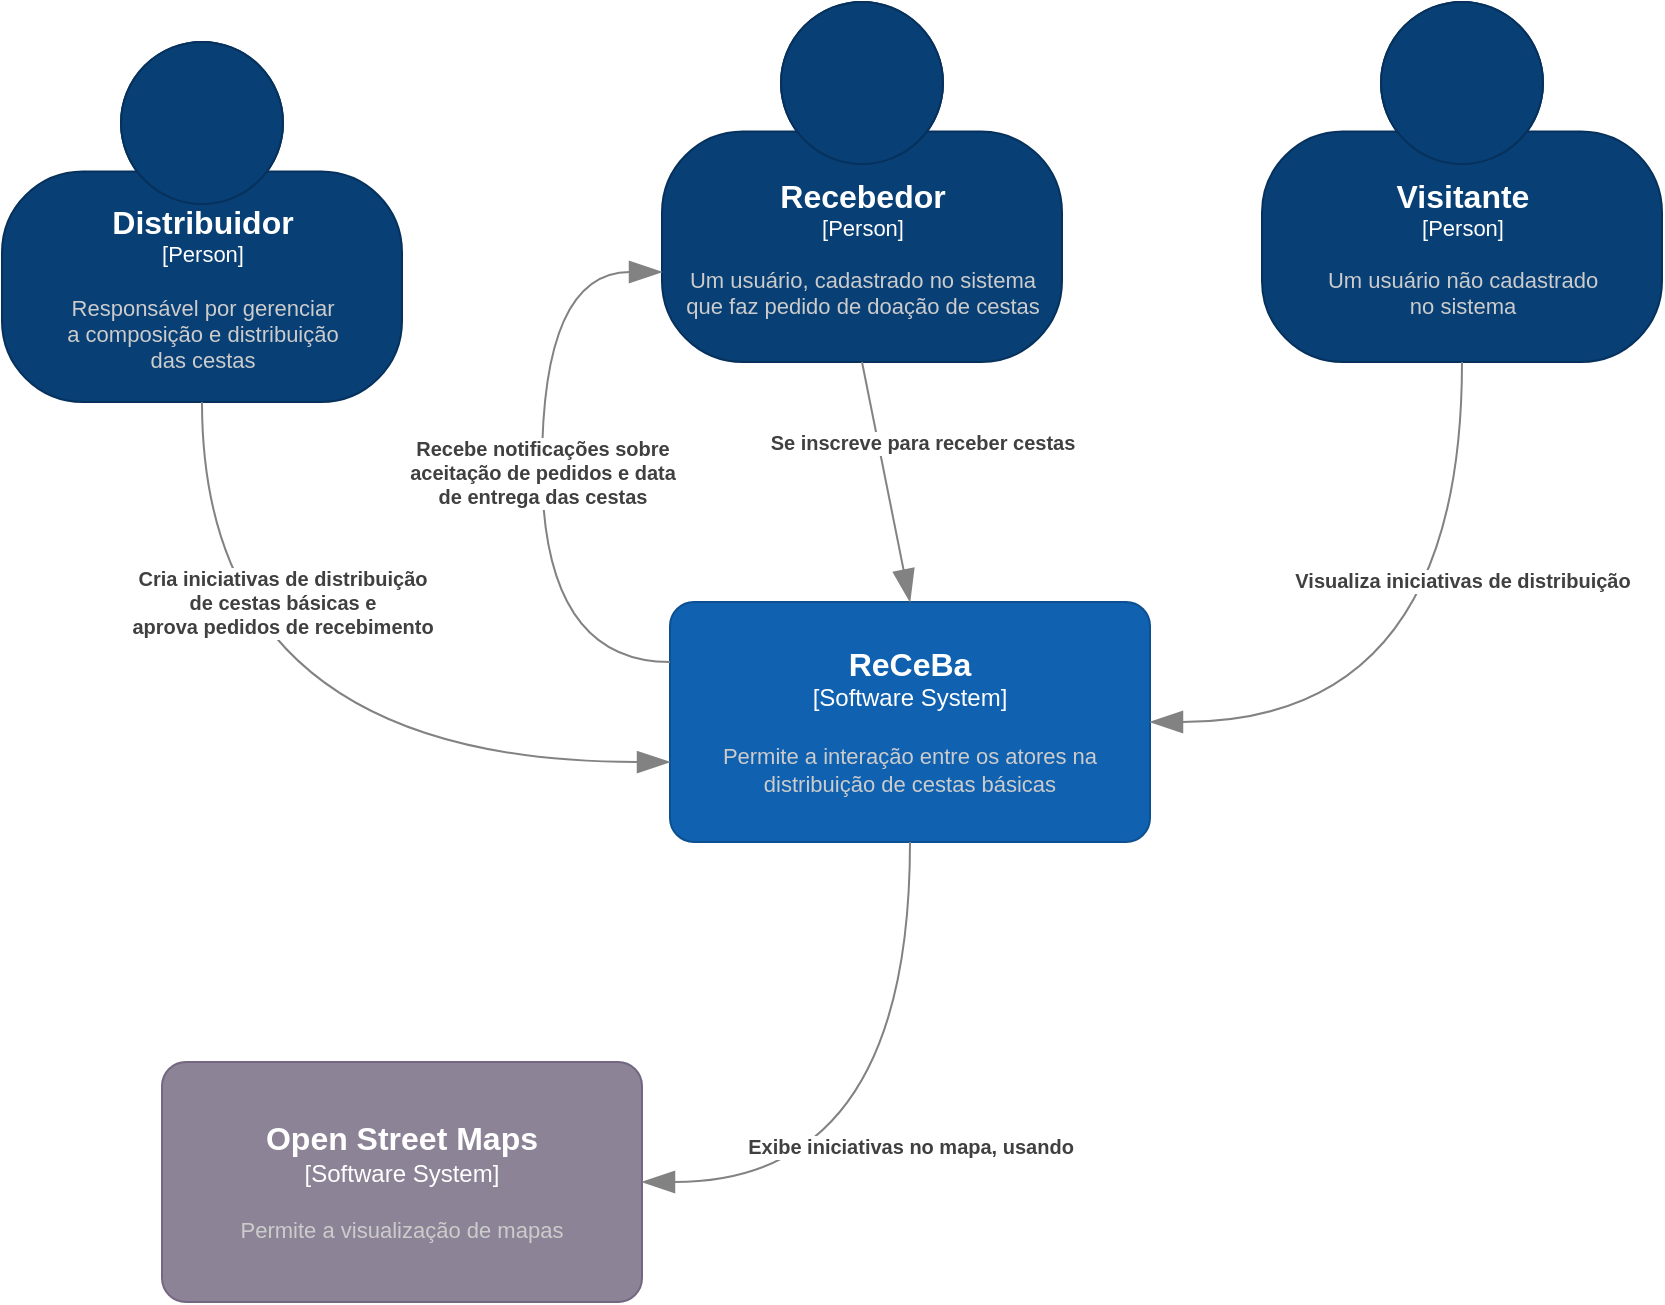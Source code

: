 <mxfile version="20.4.0" type="github"><diagram id="y-Y9gabqdXIpczS2H33h" name="Page-1"><mxGraphModel dx="1865" dy="564" grid="1" gridSize="10" guides="1" tooltips="1" connect="1" arrows="1" fold="1" page="1" pageScale="1" pageWidth="827" pageHeight="1169" math="0" shadow="0"><root><mxCell id="0"/><mxCell id="1" parent="0"/><object placeholders="1" c4Name="ReCeBa" c4Type="Software System" c4Description="Permite a interação entre os atores na distribuição de cestas básicas" label="&lt;font style=&quot;font-size: 16px&quot;&gt;&lt;b&gt;%c4Name%&lt;/b&gt;&lt;/font&gt;&lt;div&gt;[%c4Type%]&lt;/div&gt;&lt;br&gt;&lt;div&gt;&lt;font style=&quot;font-size: 11px&quot;&gt;&lt;font color=&quot;#cccccc&quot;&gt;%c4Description%&lt;/font&gt;&lt;/div&gt;" id="eDDs2N5m-C9f4of710V5-1"><mxCell style="rounded=1;whiteSpace=wrap;html=1;labelBackgroundColor=none;fillColor=#1061B0;fontColor=#ffffff;align=center;arcSize=10;strokeColor=#0D5091;metaEdit=1;resizable=0;points=[[0.25,0,0],[0.5,0,0],[0.75,0,0],[1,0.25,0],[1,0.5,0],[1,0.75,0],[0.75,1,0],[0.5,1,0],[0.25,1,0],[0,0.75,0],[0,0.5,0],[0,0.25,0]];" parent="1" vertex="1"><mxGeometry x="294" y="340" width="240" height="120" as="geometry"/></mxCell></object><object placeholders="1" c4Name="Distribuidor" c4Type="Person" c4Description="Responsável por gerenciar&#xA;a composição e distribuição&#xA;das cestas" label="&lt;font style=&quot;font-size: 16px&quot;&gt;&lt;b&gt;%c4Name%&lt;/b&gt;&lt;/font&gt;&lt;div&gt;[%c4Type%]&lt;/div&gt;&lt;br&gt;&lt;div&gt;&lt;font style=&quot;font-size: 11px&quot;&gt;&lt;font color=&quot;#cccccc&quot;&gt;%c4Description%&lt;/font&gt;&lt;/div&gt;" id="eDDs2N5m-C9f4of710V5-2"><mxCell style="html=1;fontSize=11;dashed=0;whitespace=wrap;fillColor=#083F75;strokeColor=#06315C;fontColor=#ffffff;shape=mxgraph.c4.person2;align=center;metaEdit=1;points=[[0.5,0,0],[1,0.5,0],[1,0.75,0],[0.75,1,0],[0.5,1,0],[0.25,1,0],[0,0.75,0],[0,0.5,0]];resizable=0;" parent="1" vertex="1"><mxGeometry x="-40" y="60" width="200" height="180" as="geometry"/></mxCell></object><object placeholders="1" c4Name="Recebedor" c4Type="Person" c4Description="Um usuário, cadastrado no sistema&#xA;que faz pedido de doação de cestas" label="&lt;font style=&quot;font-size: 16px&quot;&gt;&lt;b&gt;%c4Name%&lt;/b&gt;&lt;/font&gt;&lt;div&gt;[%c4Type%]&lt;/div&gt;&lt;br&gt;&lt;div&gt;&lt;font style=&quot;font-size: 11px&quot;&gt;&lt;font color=&quot;#cccccc&quot;&gt;%c4Description%&lt;/font&gt;&lt;/div&gt;" id="eDDs2N5m-C9f4of710V5-5"><mxCell style="html=1;fontSize=11;dashed=0;whitespace=wrap;fillColor=#083F75;strokeColor=#06315C;fontColor=#ffffff;shape=mxgraph.c4.person2;align=center;metaEdit=1;points=[[0.5,0,0],[1,0.5,0],[1,0.75,0],[0.75,1,0],[0.5,1,0],[0.25,1,0],[0,0.75,0],[0,0.5,0]];resizable=0;" parent="1" vertex="1"><mxGeometry x="290" y="40" width="200" height="180" as="geometry"/></mxCell></object><object placeholders="1" c4Type="Relationship" c4Description="Cria iniciativas de distribuição&#xA;de cestas básicas e &#xA;aprova pedidos de recebimento" label="&lt;div style=&quot;text-align: left&quot;&gt;&lt;div style=&quot;text-align: center&quot;&gt;&lt;b&gt;%c4Description%&lt;/b&gt;&lt;/div&gt;" id="yFWKW_v5HS4mtxNOhEi3-3"><mxCell style="endArrow=blockThin;html=1;fontSize=10;fontColor=#404040;strokeWidth=1;endFill=1;strokeColor=#828282;elbow=vertical;metaEdit=1;endSize=14;startSize=14;jumpStyle=arc;jumpSize=16;rounded=0;edgeStyle=orthogonalEdgeStyle;exitX=0.5;exitY=1;exitDx=0;exitDy=0;exitPerimeter=0;entryX=0;entryY=0.667;entryDx=0;entryDy=0;entryPerimeter=0;curved=1;" parent="1" source="eDDs2N5m-C9f4of710V5-2" target="eDDs2N5m-C9f4of710V5-1" edge="1"><mxGeometry x="-0.517" y="40" width="240" relative="1" as="geometry"><mxPoint y="440" as="sourcePoint"/><mxPoint x="240" y="440" as="targetPoint"/><mxPoint as="offset"/></mxGeometry></mxCell></object><object placeholders="1" c4Type="Relationship" c4Description="Se inscreve para receber cestas" label="&lt;div style=&quot;text-align: left&quot;&gt;&lt;div style=&quot;text-align: center&quot;&gt;&lt;b&gt;%c4Description%&lt;/b&gt;&lt;/div&gt;" id="yFWKW_v5HS4mtxNOhEi3-4"><mxCell style="endArrow=blockThin;html=1;fontSize=10;fontColor=#404040;strokeWidth=1;endFill=1;strokeColor=#828282;elbow=vertical;metaEdit=1;endSize=14;startSize=14;jumpStyle=arc;jumpSize=16;rounded=0;exitX=0.5;exitY=1;exitDx=0;exitDy=0;exitPerimeter=0;entryX=0.5;entryY=0;entryDx=0;entryDy=0;entryPerimeter=0;" parent="1" source="eDDs2N5m-C9f4of710V5-5" target="eDDs2N5m-C9f4of710V5-1" edge="1"><mxGeometry x="-0.263" y="22" width="240" relative="1" as="geometry"><mxPoint x="660" y="290" as="sourcePoint"/><mxPoint x="744" y="420.04" as="targetPoint"/><mxPoint as="offset"/></mxGeometry></mxCell></object><object placeholders="1" c4Name="Visitante" c4Type="Person" c4Description="Um usuário não cadastrado&#xA; no sistema" label="&lt;font style=&quot;font-size: 16px&quot;&gt;&lt;b&gt;%c4Name%&lt;/b&gt;&lt;/font&gt;&lt;div&gt;[%c4Type%]&lt;/div&gt;&lt;br&gt;&lt;div&gt;&lt;font style=&quot;font-size: 11px&quot;&gt;&lt;font color=&quot;#cccccc&quot;&gt;%c4Description%&lt;/font&gt;&lt;/div&gt;" id="yFWKW_v5HS4mtxNOhEi3-8"><mxCell style="html=1;fontSize=11;dashed=0;whitespace=wrap;fillColor=#083F75;strokeColor=#06315C;fontColor=#ffffff;shape=mxgraph.c4.person2;align=center;metaEdit=1;points=[[0.5,0,0],[1,0.5,0],[1,0.75,0],[0.75,1,0],[0.5,1,0],[0.25,1,0],[0,0.75,0],[0,0.5,0]];resizable=0;" parent="1" vertex="1"><mxGeometry x="590" y="40" width="200" height="180" as="geometry"/></mxCell></object><object placeholders="1" c4Type="Relationship" c4Description="Visualiza iniciativas de distribuição" label="&lt;div style=&quot;text-align: left&quot;&gt;&lt;div style=&quot;text-align: center&quot;&gt;&lt;b&gt;%c4Description%&lt;/b&gt;&lt;/div&gt;" id="yFWKW_v5HS4mtxNOhEi3-11"><mxCell style="endArrow=blockThin;html=1;fontSize=10;fontColor=#404040;strokeWidth=1;endFill=1;strokeColor=#828282;elbow=vertical;metaEdit=1;endSize=14;startSize=14;jumpStyle=arc;jumpSize=16;rounded=0;edgeStyle=orthogonalEdgeStyle;exitX=0.5;exitY=1;exitDx=0;exitDy=0;exitPerimeter=0;entryX=1;entryY=0.5;entryDx=0;entryDy=0;entryPerimeter=0;curved=1;" parent="1" source="yFWKW_v5HS4mtxNOhEi3-8" target="eDDs2N5m-C9f4of710V5-1" edge="1"><mxGeometry x="-0.345" width="240" relative="1" as="geometry"><mxPoint x="680" y="320" as="sourcePoint"/><mxPoint x="920" y="320" as="targetPoint"/><mxPoint y="-1" as="offset"/></mxGeometry></mxCell></object><object placeholders="1" c4Type="Relationship" c4Description="Recebe notificações sobre &#xA;aceitação de pedidos e data&#xA;de entrega das cestas" label="&lt;div style=&quot;text-align: left&quot;&gt;&lt;div style=&quot;text-align: center&quot;&gt;&lt;b&gt;%c4Description%&lt;/b&gt;&lt;/div&gt;" id="6pmbPQQ5R0QAC-_4h9A8-2"><mxCell style="endArrow=blockThin;html=1;fontSize=10;fontColor=#404040;strokeWidth=1;endFill=1;strokeColor=#828282;elbow=vertical;metaEdit=1;endSize=14;startSize=14;jumpStyle=arc;jumpSize=16;rounded=0;edgeStyle=orthogonalEdgeStyle;curved=1;entryX=0;entryY=0.75;entryDx=0;entryDy=0;entryPerimeter=0;exitX=0;exitY=0.25;exitDx=0;exitDy=0;exitPerimeter=0;" parent="1" source="eDDs2N5m-C9f4of710V5-1" target="eDDs2N5m-C9f4of710V5-5" edge="1"><mxGeometry width="240" relative="1" as="geometry"><mxPoint x="310" y="330" as="sourcePoint"/><mxPoint x="360" y="380" as="targetPoint"/><Array as="points"><mxPoint x="230" y="370"/><mxPoint x="230" y="175"/></Array></mxGeometry></mxCell></object><object placeholders="1" c4Name="Open Street Maps" c4Type="Software System" c4Description="Permite a visualização de mapas" label="&lt;font style=&quot;font-size: 16px&quot;&gt;&lt;b&gt;%c4Name%&lt;/b&gt;&lt;/font&gt;&lt;div&gt;[%c4Type%]&lt;/div&gt;&lt;br&gt;&lt;div&gt;&lt;font style=&quot;font-size: 11px&quot;&gt;&lt;font color=&quot;#cccccc&quot;&gt;%c4Description%&lt;/font&gt;&lt;/div&gt;" id="6pmbPQQ5R0QAC-_4h9A8-3"><mxCell style="rounded=1;whiteSpace=wrap;html=1;labelBackgroundColor=none;fillColor=#8C8496;fontColor=#ffffff;align=center;arcSize=10;strokeColor=#736782;metaEdit=1;resizable=0;points=[[0.25,0,0],[0.5,0,0],[0.75,0,0],[1,0.25,0],[1,0.5,0],[1,0.75,0],[0.75,1,0],[0.5,1,0],[0.25,1,0],[0,0.75,0],[0,0.5,0],[0,0.25,0]];" parent="1" vertex="1"><mxGeometry x="40" y="570" width="240" height="120" as="geometry"/></mxCell></object><object placeholders="1" c4Type="Relationship" c4Description="Exibe iniciativas no mapa, usando" label="&lt;div style=&quot;text-align: left&quot;&gt;&lt;div style=&quot;text-align: center&quot;&gt;&lt;b&gt;%c4Description%&lt;/b&gt;&lt;/div&gt;" id="6pmbPQQ5R0QAC-_4h9A8-4"><mxCell style="endArrow=blockThin;html=1;fontSize=10;fontColor=#404040;strokeWidth=1;endFill=1;strokeColor=#828282;elbow=vertical;metaEdit=1;endSize=14;startSize=14;jumpStyle=arc;jumpSize=16;rounded=0;edgeStyle=orthogonalEdgeStyle;curved=1;exitX=0.5;exitY=1;exitDx=0;exitDy=0;exitPerimeter=0;entryX=1;entryY=0.5;entryDx=0;entryDy=0;entryPerimeter=0;" parent="1" source="eDDs2N5m-C9f4of710V5-1" target="6pmbPQQ5R0QAC-_4h9A8-3" edge="1"><mxGeometry width="240" relative="1" as="geometry"><mxPoint x="440" y="610" as="sourcePoint"/><mxPoint x="680" y="610" as="targetPoint"/></mxGeometry></mxCell></object></root></mxGraphModel></diagram></mxfile>